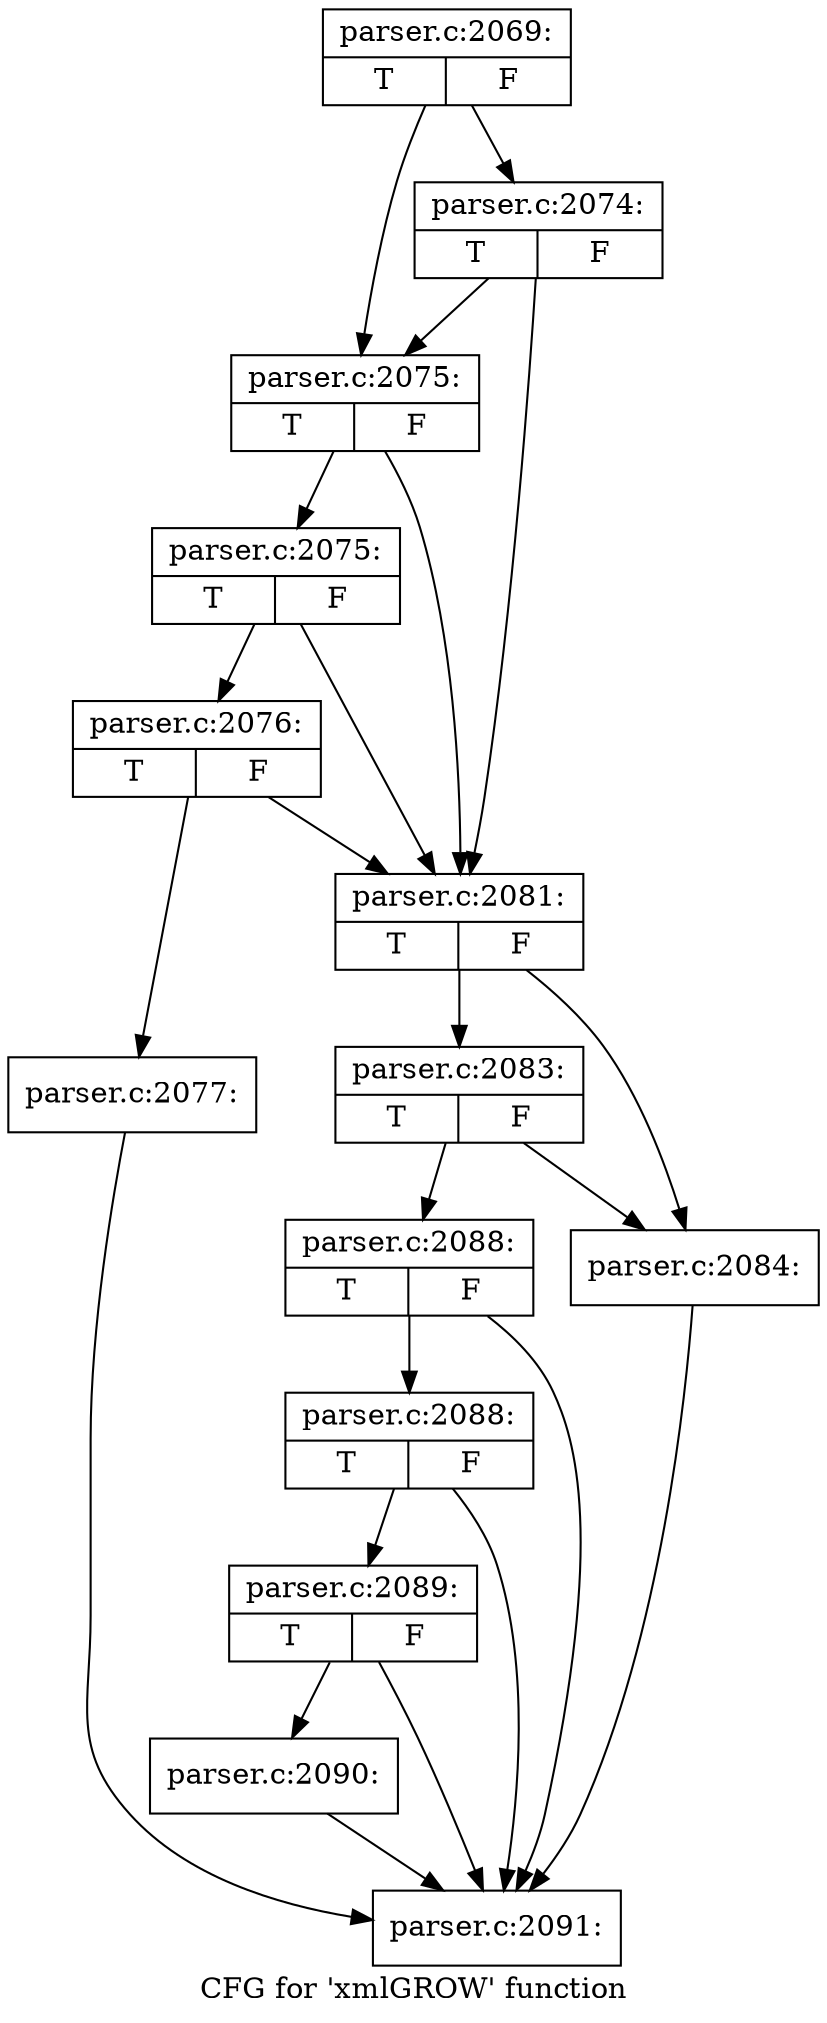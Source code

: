 digraph "CFG for 'xmlGROW' function" {
	label="CFG for 'xmlGROW' function";

	Node0x5ffc8c0 [shape=record,label="{parser.c:2069:|{<s0>T|<s1>F}}"];
	Node0x5ffc8c0 -> Node0x575dbe0;
	Node0x5ffc8c0 -> Node0x575dc60;
	Node0x575dc60 [shape=record,label="{parser.c:2074:|{<s0>T|<s1>F}}"];
	Node0x575dc60 -> Node0x575dbe0;
	Node0x575dc60 -> Node0x575db10;
	Node0x575dbe0 [shape=record,label="{parser.c:2075:|{<s0>T|<s1>F}}"];
	Node0x575dbe0 -> Node0x575e1a0;
	Node0x575dbe0 -> Node0x575db10;
	Node0x575e1a0 [shape=record,label="{parser.c:2075:|{<s0>T|<s1>F}}"];
	Node0x575e1a0 -> Node0x575db60;
	Node0x575e1a0 -> Node0x575db10;
	Node0x575db60 [shape=record,label="{parser.c:2076:|{<s0>T|<s1>F}}"];
	Node0x575db60 -> Node0x575dac0;
	Node0x575db60 -> Node0x575db10;
	Node0x575dac0 [shape=record,label="{parser.c:2077:}"];
	Node0x575dac0 -> Node0x600bd50;
	Node0x575db10 [shape=record,label="{parser.c:2081:|{<s0>T|<s1>F}}"];
	Node0x575db10 -> Node0x575f300;
	Node0x575db10 -> Node0x575fed0;
	Node0x575fed0 [shape=record,label="{parser.c:2083:|{<s0>T|<s1>F}}"];
	Node0x575fed0 -> Node0x575f300;
	Node0x575fed0 -> Node0x575f630;
	Node0x575f300 [shape=record,label="{parser.c:2084:}"];
	Node0x575f300 -> Node0x600bd50;
	Node0x575f630 [shape=record,label="{parser.c:2088:|{<s0>T|<s1>F}}"];
	Node0x575f630 -> Node0x600be20;
	Node0x575f630 -> Node0x600bd50;
	Node0x600be20 [shape=record,label="{parser.c:2088:|{<s0>T|<s1>F}}"];
	Node0x600be20 -> Node0x600bda0;
	Node0x600be20 -> Node0x600bd50;
	Node0x600bda0 [shape=record,label="{parser.c:2089:|{<s0>T|<s1>F}}"];
	Node0x600bda0 -> Node0x600bd00;
	Node0x600bda0 -> Node0x600bd50;
	Node0x600bd00 [shape=record,label="{parser.c:2090:}"];
	Node0x600bd00 -> Node0x600bd50;
	Node0x600bd50 [shape=record,label="{parser.c:2091:}"];
}
